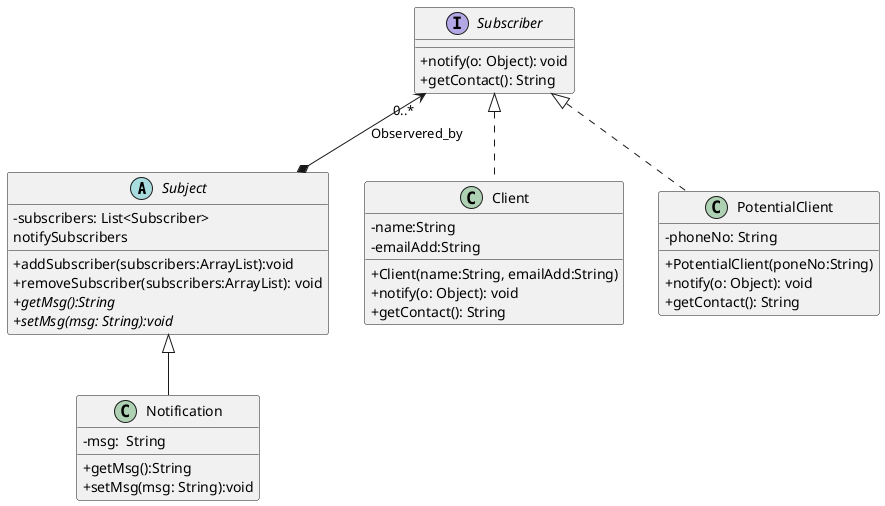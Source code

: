 @startuml
skinparam classAttributeIconSize 0

abstract class Subject {
 -subscribers: List<Subscriber>
 +addSubscriber(subscribers:ArrayList):void
+removeSubscriber(subscribers:ArrayList): void
notifySubscribers
 +{abstract}getMsg():String
 + {abstract}setMsg(msg: String):void
}
class Notification {
 -msg:  String
  +getMsg():String
  +setMsg(msg: String):void

}
 interface Subscriber {
    +notify(o: Object): void
    +getContact(): String
 }

class Client {
-name:String
-emailAdd:String
+Client(name:String, emailAdd:String)
+notify(o: Object): void
+getContact(): String
}

class PotentialClient{
-phoneNo: String
+PotentialClient(poneNo:String)
+notify(o: Object): void
+getContact(): String
}
Subject <|-- Notification
Subscriber "0..*"<--* Subject : Observered_by
Subscriber <|..Client
Subscriber <|..PotentialClient

@enduml